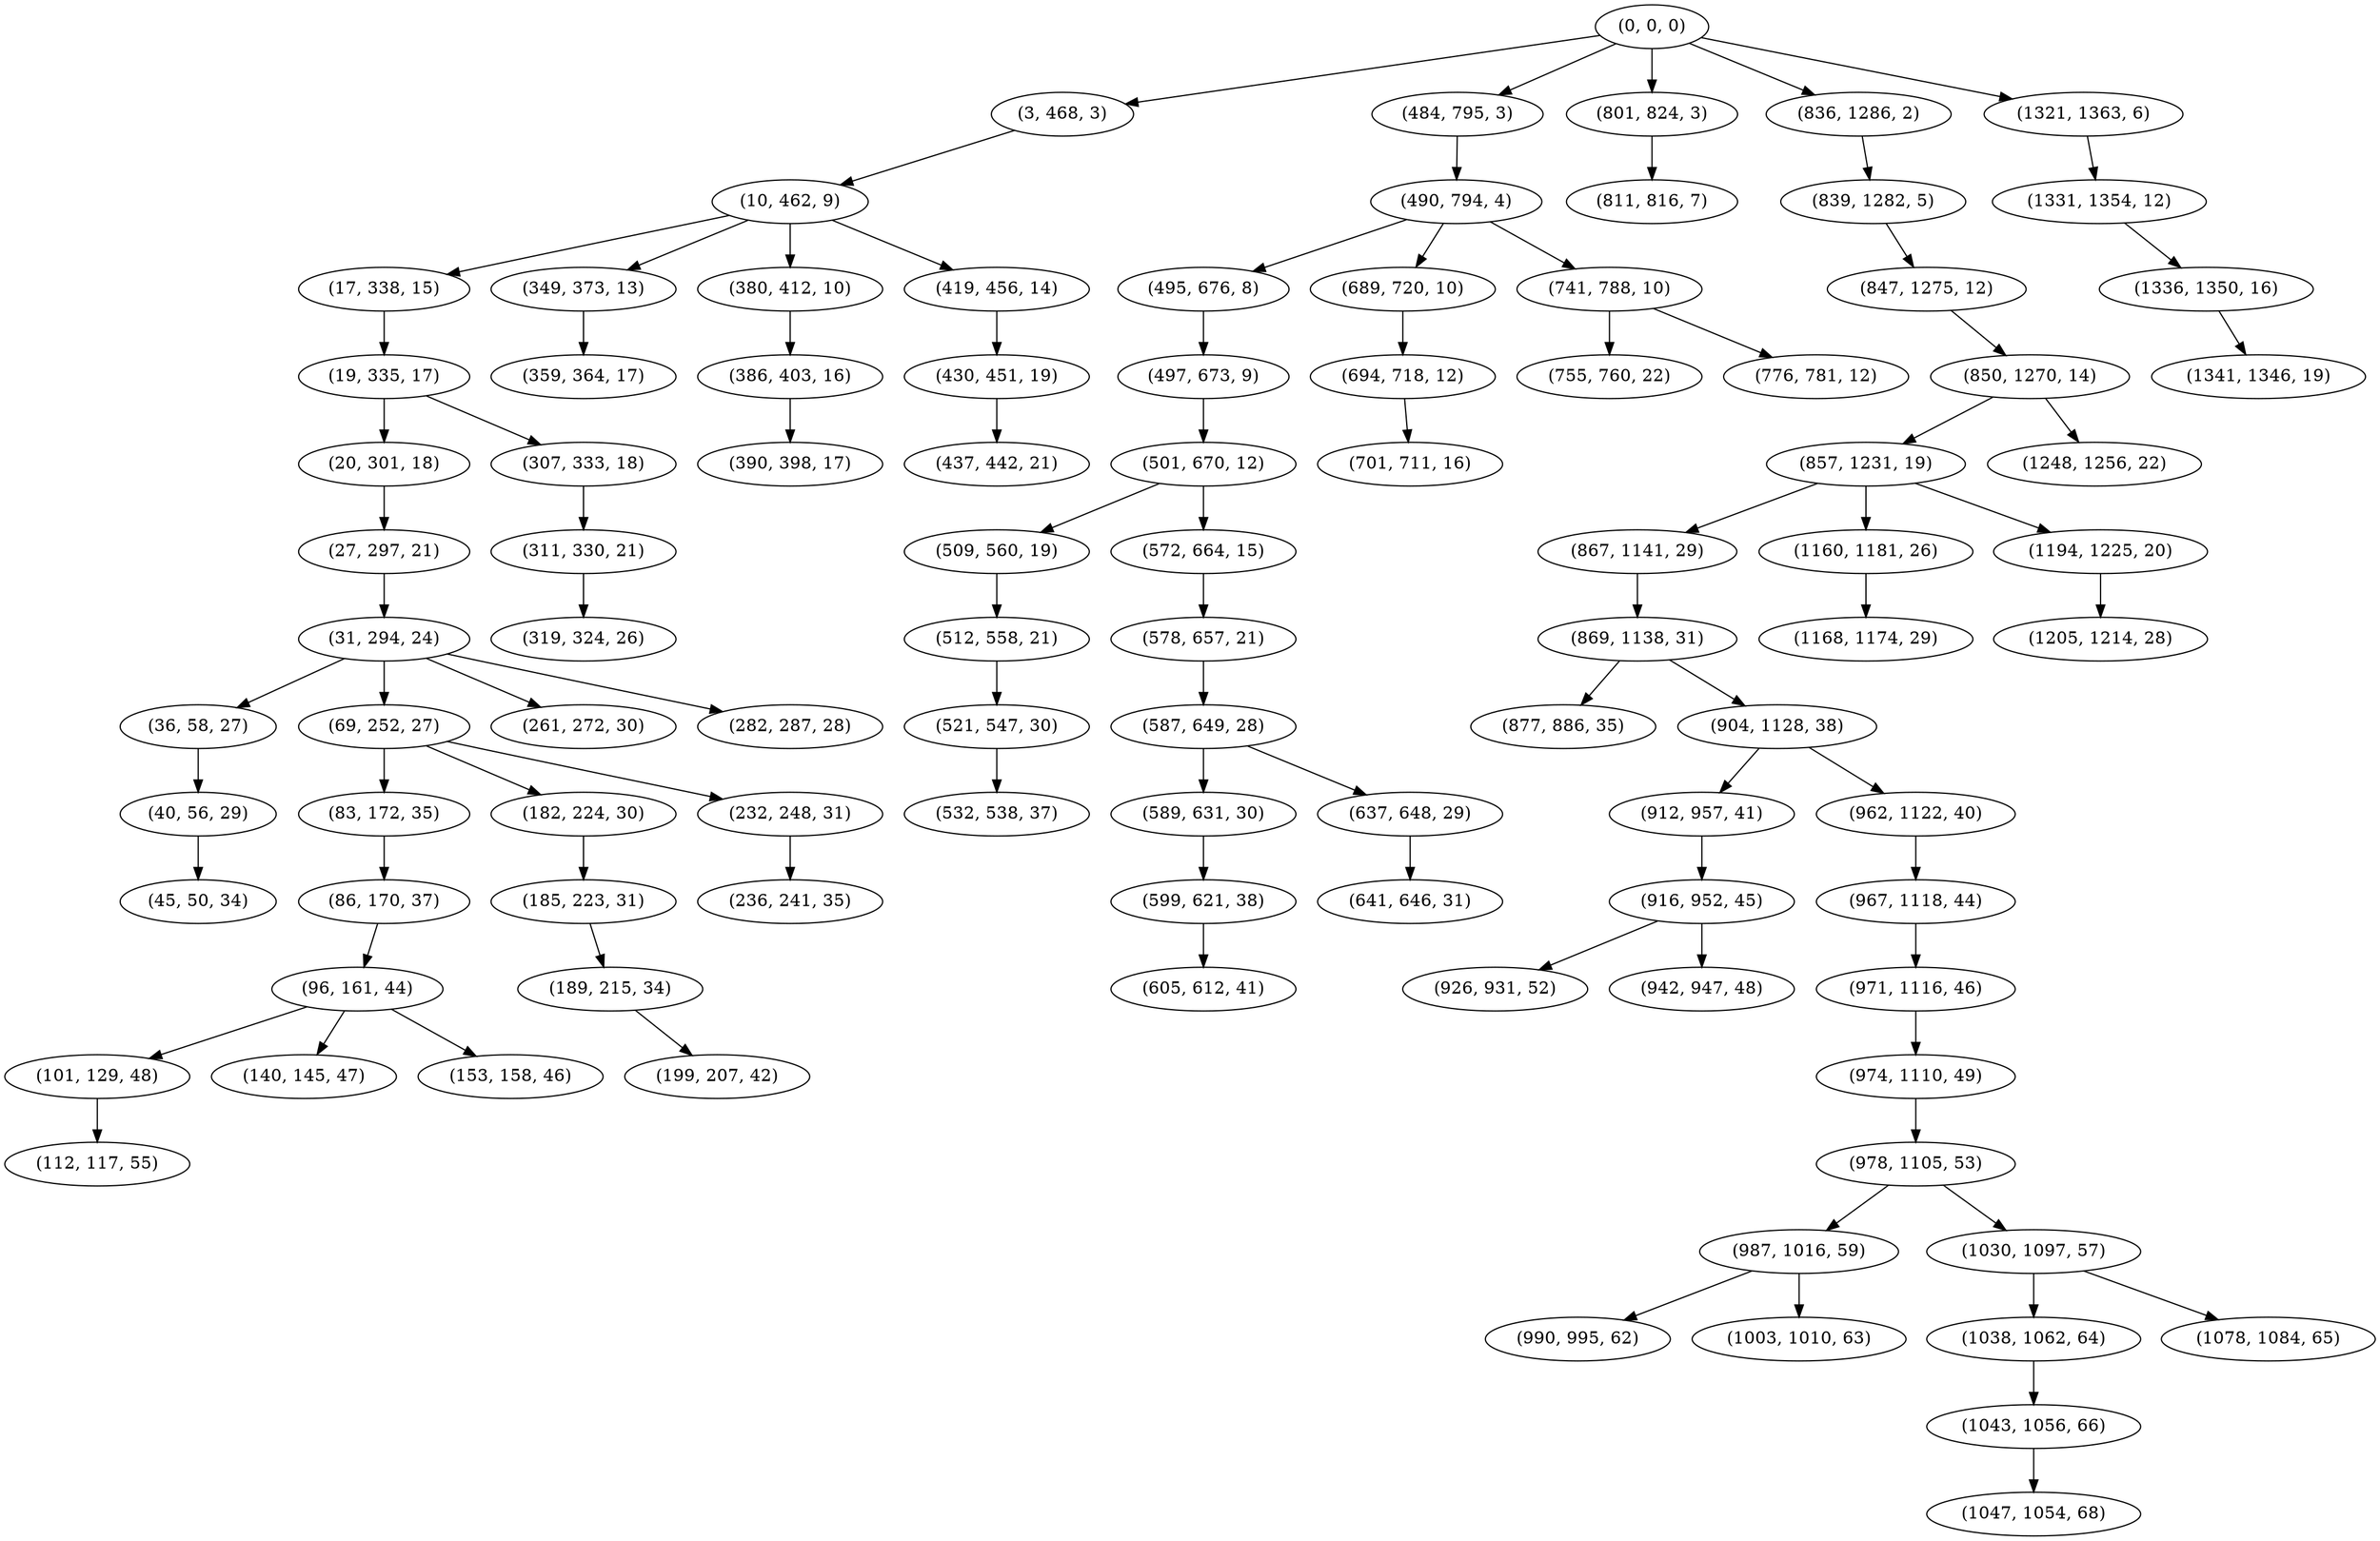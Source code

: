 digraph tree {
    "(0, 0, 0)";
    "(3, 468, 3)";
    "(10, 462, 9)";
    "(17, 338, 15)";
    "(19, 335, 17)";
    "(20, 301, 18)";
    "(27, 297, 21)";
    "(31, 294, 24)";
    "(36, 58, 27)";
    "(40, 56, 29)";
    "(45, 50, 34)";
    "(69, 252, 27)";
    "(83, 172, 35)";
    "(86, 170, 37)";
    "(96, 161, 44)";
    "(101, 129, 48)";
    "(112, 117, 55)";
    "(140, 145, 47)";
    "(153, 158, 46)";
    "(182, 224, 30)";
    "(185, 223, 31)";
    "(189, 215, 34)";
    "(199, 207, 42)";
    "(232, 248, 31)";
    "(236, 241, 35)";
    "(261, 272, 30)";
    "(282, 287, 28)";
    "(307, 333, 18)";
    "(311, 330, 21)";
    "(319, 324, 26)";
    "(349, 373, 13)";
    "(359, 364, 17)";
    "(380, 412, 10)";
    "(386, 403, 16)";
    "(390, 398, 17)";
    "(419, 456, 14)";
    "(430, 451, 19)";
    "(437, 442, 21)";
    "(484, 795, 3)";
    "(490, 794, 4)";
    "(495, 676, 8)";
    "(497, 673, 9)";
    "(501, 670, 12)";
    "(509, 560, 19)";
    "(512, 558, 21)";
    "(521, 547, 30)";
    "(532, 538, 37)";
    "(572, 664, 15)";
    "(578, 657, 21)";
    "(587, 649, 28)";
    "(589, 631, 30)";
    "(599, 621, 38)";
    "(605, 612, 41)";
    "(637, 648, 29)";
    "(641, 646, 31)";
    "(689, 720, 10)";
    "(694, 718, 12)";
    "(701, 711, 16)";
    "(741, 788, 10)";
    "(755, 760, 22)";
    "(776, 781, 12)";
    "(801, 824, 3)";
    "(811, 816, 7)";
    "(836, 1286, 2)";
    "(839, 1282, 5)";
    "(847, 1275, 12)";
    "(850, 1270, 14)";
    "(857, 1231, 19)";
    "(867, 1141, 29)";
    "(869, 1138, 31)";
    "(877, 886, 35)";
    "(904, 1128, 38)";
    "(912, 957, 41)";
    "(916, 952, 45)";
    "(926, 931, 52)";
    "(942, 947, 48)";
    "(962, 1122, 40)";
    "(967, 1118, 44)";
    "(971, 1116, 46)";
    "(974, 1110, 49)";
    "(978, 1105, 53)";
    "(987, 1016, 59)";
    "(990, 995, 62)";
    "(1003, 1010, 63)";
    "(1030, 1097, 57)";
    "(1038, 1062, 64)";
    "(1043, 1056, 66)";
    "(1047, 1054, 68)";
    "(1078, 1084, 65)";
    "(1160, 1181, 26)";
    "(1168, 1174, 29)";
    "(1194, 1225, 20)";
    "(1205, 1214, 28)";
    "(1248, 1256, 22)";
    "(1321, 1363, 6)";
    "(1331, 1354, 12)";
    "(1336, 1350, 16)";
    "(1341, 1346, 19)";
    "(0, 0, 0)" -> "(3, 468, 3)";
    "(0, 0, 0)" -> "(484, 795, 3)";
    "(0, 0, 0)" -> "(801, 824, 3)";
    "(0, 0, 0)" -> "(836, 1286, 2)";
    "(0, 0, 0)" -> "(1321, 1363, 6)";
    "(3, 468, 3)" -> "(10, 462, 9)";
    "(10, 462, 9)" -> "(17, 338, 15)";
    "(10, 462, 9)" -> "(349, 373, 13)";
    "(10, 462, 9)" -> "(380, 412, 10)";
    "(10, 462, 9)" -> "(419, 456, 14)";
    "(17, 338, 15)" -> "(19, 335, 17)";
    "(19, 335, 17)" -> "(20, 301, 18)";
    "(19, 335, 17)" -> "(307, 333, 18)";
    "(20, 301, 18)" -> "(27, 297, 21)";
    "(27, 297, 21)" -> "(31, 294, 24)";
    "(31, 294, 24)" -> "(36, 58, 27)";
    "(31, 294, 24)" -> "(69, 252, 27)";
    "(31, 294, 24)" -> "(261, 272, 30)";
    "(31, 294, 24)" -> "(282, 287, 28)";
    "(36, 58, 27)" -> "(40, 56, 29)";
    "(40, 56, 29)" -> "(45, 50, 34)";
    "(69, 252, 27)" -> "(83, 172, 35)";
    "(69, 252, 27)" -> "(182, 224, 30)";
    "(69, 252, 27)" -> "(232, 248, 31)";
    "(83, 172, 35)" -> "(86, 170, 37)";
    "(86, 170, 37)" -> "(96, 161, 44)";
    "(96, 161, 44)" -> "(101, 129, 48)";
    "(96, 161, 44)" -> "(140, 145, 47)";
    "(96, 161, 44)" -> "(153, 158, 46)";
    "(101, 129, 48)" -> "(112, 117, 55)";
    "(182, 224, 30)" -> "(185, 223, 31)";
    "(185, 223, 31)" -> "(189, 215, 34)";
    "(189, 215, 34)" -> "(199, 207, 42)";
    "(232, 248, 31)" -> "(236, 241, 35)";
    "(307, 333, 18)" -> "(311, 330, 21)";
    "(311, 330, 21)" -> "(319, 324, 26)";
    "(349, 373, 13)" -> "(359, 364, 17)";
    "(380, 412, 10)" -> "(386, 403, 16)";
    "(386, 403, 16)" -> "(390, 398, 17)";
    "(419, 456, 14)" -> "(430, 451, 19)";
    "(430, 451, 19)" -> "(437, 442, 21)";
    "(484, 795, 3)" -> "(490, 794, 4)";
    "(490, 794, 4)" -> "(495, 676, 8)";
    "(490, 794, 4)" -> "(689, 720, 10)";
    "(490, 794, 4)" -> "(741, 788, 10)";
    "(495, 676, 8)" -> "(497, 673, 9)";
    "(497, 673, 9)" -> "(501, 670, 12)";
    "(501, 670, 12)" -> "(509, 560, 19)";
    "(501, 670, 12)" -> "(572, 664, 15)";
    "(509, 560, 19)" -> "(512, 558, 21)";
    "(512, 558, 21)" -> "(521, 547, 30)";
    "(521, 547, 30)" -> "(532, 538, 37)";
    "(572, 664, 15)" -> "(578, 657, 21)";
    "(578, 657, 21)" -> "(587, 649, 28)";
    "(587, 649, 28)" -> "(589, 631, 30)";
    "(587, 649, 28)" -> "(637, 648, 29)";
    "(589, 631, 30)" -> "(599, 621, 38)";
    "(599, 621, 38)" -> "(605, 612, 41)";
    "(637, 648, 29)" -> "(641, 646, 31)";
    "(689, 720, 10)" -> "(694, 718, 12)";
    "(694, 718, 12)" -> "(701, 711, 16)";
    "(741, 788, 10)" -> "(755, 760, 22)";
    "(741, 788, 10)" -> "(776, 781, 12)";
    "(801, 824, 3)" -> "(811, 816, 7)";
    "(836, 1286, 2)" -> "(839, 1282, 5)";
    "(839, 1282, 5)" -> "(847, 1275, 12)";
    "(847, 1275, 12)" -> "(850, 1270, 14)";
    "(850, 1270, 14)" -> "(857, 1231, 19)";
    "(850, 1270, 14)" -> "(1248, 1256, 22)";
    "(857, 1231, 19)" -> "(867, 1141, 29)";
    "(857, 1231, 19)" -> "(1160, 1181, 26)";
    "(857, 1231, 19)" -> "(1194, 1225, 20)";
    "(867, 1141, 29)" -> "(869, 1138, 31)";
    "(869, 1138, 31)" -> "(877, 886, 35)";
    "(869, 1138, 31)" -> "(904, 1128, 38)";
    "(904, 1128, 38)" -> "(912, 957, 41)";
    "(904, 1128, 38)" -> "(962, 1122, 40)";
    "(912, 957, 41)" -> "(916, 952, 45)";
    "(916, 952, 45)" -> "(926, 931, 52)";
    "(916, 952, 45)" -> "(942, 947, 48)";
    "(962, 1122, 40)" -> "(967, 1118, 44)";
    "(967, 1118, 44)" -> "(971, 1116, 46)";
    "(971, 1116, 46)" -> "(974, 1110, 49)";
    "(974, 1110, 49)" -> "(978, 1105, 53)";
    "(978, 1105, 53)" -> "(987, 1016, 59)";
    "(978, 1105, 53)" -> "(1030, 1097, 57)";
    "(987, 1016, 59)" -> "(990, 995, 62)";
    "(987, 1016, 59)" -> "(1003, 1010, 63)";
    "(1030, 1097, 57)" -> "(1038, 1062, 64)";
    "(1030, 1097, 57)" -> "(1078, 1084, 65)";
    "(1038, 1062, 64)" -> "(1043, 1056, 66)";
    "(1043, 1056, 66)" -> "(1047, 1054, 68)";
    "(1160, 1181, 26)" -> "(1168, 1174, 29)";
    "(1194, 1225, 20)" -> "(1205, 1214, 28)";
    "(1321, 1363, 6)" -> "(1331, 1354, 12)";
    "(1331, 1354, 12)" -> "(1336, 1350, 16)";
    "(1336, 1350, 16)" -> "(1341, 1346, 19)";
}
